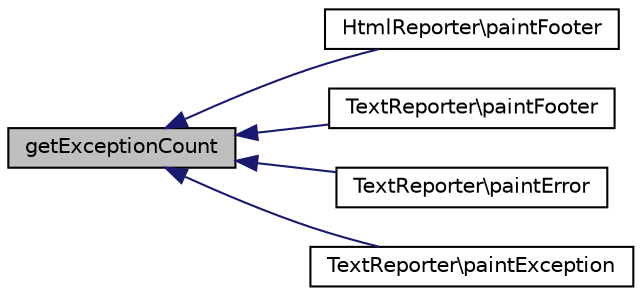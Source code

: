 digraph "getExceptionCount"
{
  edge [fontname="Helvetica",fontsize="10",labelfontname="Helvetica",labelfontsize="10"];
  node [fontname="Helvetica",fontsize="10",shape=record];
  rankdir="LR";
  Node1 [label="getExceptionCount",height=0.2,width=0.4,color="black", fillcolor="grey75", style="filled" fontcolor="black"];
  Node1 -> Node2 [dir="back",color="midnightblue",fontsize="10",style="solid",fontname="Helvetica"];
  Node2 [label="HtmlReporter\\paintFooter",height=0.2,width=0.4,color="black", fillcolor="white", style="filled",URL="$class_html_reporter.html#a5e1af6d341980faf84d1b30c94edb320"];
  Node1 -> Node3 [dir="back",color="midnightblue",fontsize="10",style="solid",fontname="Helvetica"];
  Node3 [label="TextReporter\\paintFooter",height=0.2,width=0.4,color="black", fillcolor="white", style="filled",URL="$class_text_reporter.html#a5e1af6d341980faf84d1b30c94edb320"];
  Node1 -> Node4 [dir="back",color="midnightblue",fontsize="10",style="solid",fontname="Helvetica"];
  Node4 [label="TextReporter\\paintError",height=0.2,width=0.4,color="black", fillcolor="white", style="filled",URL="$class_text_reporter.html#aea84af3b9bbee750072b7c2b95395726"];
  Node1 -> Node5 [dir="back",color="midnightblue",fontsize="10",style="solid",fontname="Helvetica"];
  Node5 [label="TextReporter\\paintException",height=0.2,width=0.4,color="black", fillcolor="white", style="filled",URL="$class_text_reporter.html#aa8230bab951d1e40954a491cfe95036d"];
}
